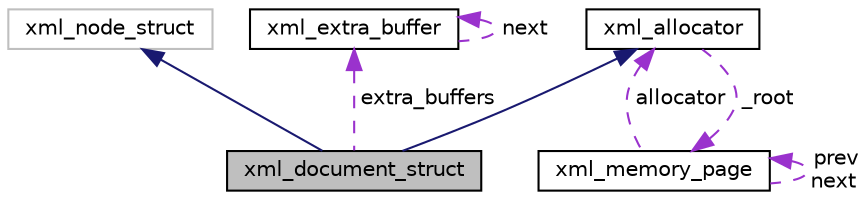 digraph "xml_document_struct"
{
  edge [fontname="Helvetica",fontsize="10",labelfontname="Helvetica",labelfontsize="10"];
  node [fontname="Helvetica",fontsize="10",shape=record];
  Node1 [label="xml_document_struct",height=0.2,width=0.4,color="black", fillcolor="grey75", style="filled", fontcolor="black"];
  Node2 -> Node1 [dir="back",color="midnightblue",fontsize="10",style="solid",fontname="Helvetica"];
  Node2 [label="xml_node_struct",height=0.2,width=0.4,color="grey75", fillcolor="white", style="filled"];
  Node3 -> Node1 [dir="back",color="midnightblue",fontsize="10",style="solid",fontname="Helvetica"];
  Node3 [label="xml_allocator",height=0.2,width=0.4,color="black", fillcolor="white", style="filled",URL="$structxml__allocator.html"];
  Node4 -> Node3 [dir="back",color="darkorchid3",fontsize="10",style="dashed",label=" _root" ,fontname="Helvetica"];
  Node4 [label="xml_memory_page",height=0.2,width=0.4,color="black", fillcolor="white", style="filled",URL="$structxml__memory__page.html"];
  Node4 -> Node4 [dir="back",color="darkorchid3",fontsize="10",style="dashed",label=" prev\nnext" ,fontname="Helvetica"];
  Node3 -> Node4 [dir="back",color="darkorchid3",fontsize="10",style="dashed",label=" allocator" ,fontname="Helvetica"];
  Node5 -> Node1 [dir="back",color="darkorchid3",fontsize="10",style="dashed",label=" extra_buffers" ,fontname="Helvetica"];
  Node5 [label="xml_extra_buffer",height=0.2,width=0.4,color="black", fillcolor="white", style="filled",URL="$structxml__extra__buffer.html"];
  Node5 -> Node5 [dir="back",color="darkorchid3",fontsize="10",style="dashed",label=" next" ,fontname="Helvetica"];
}

